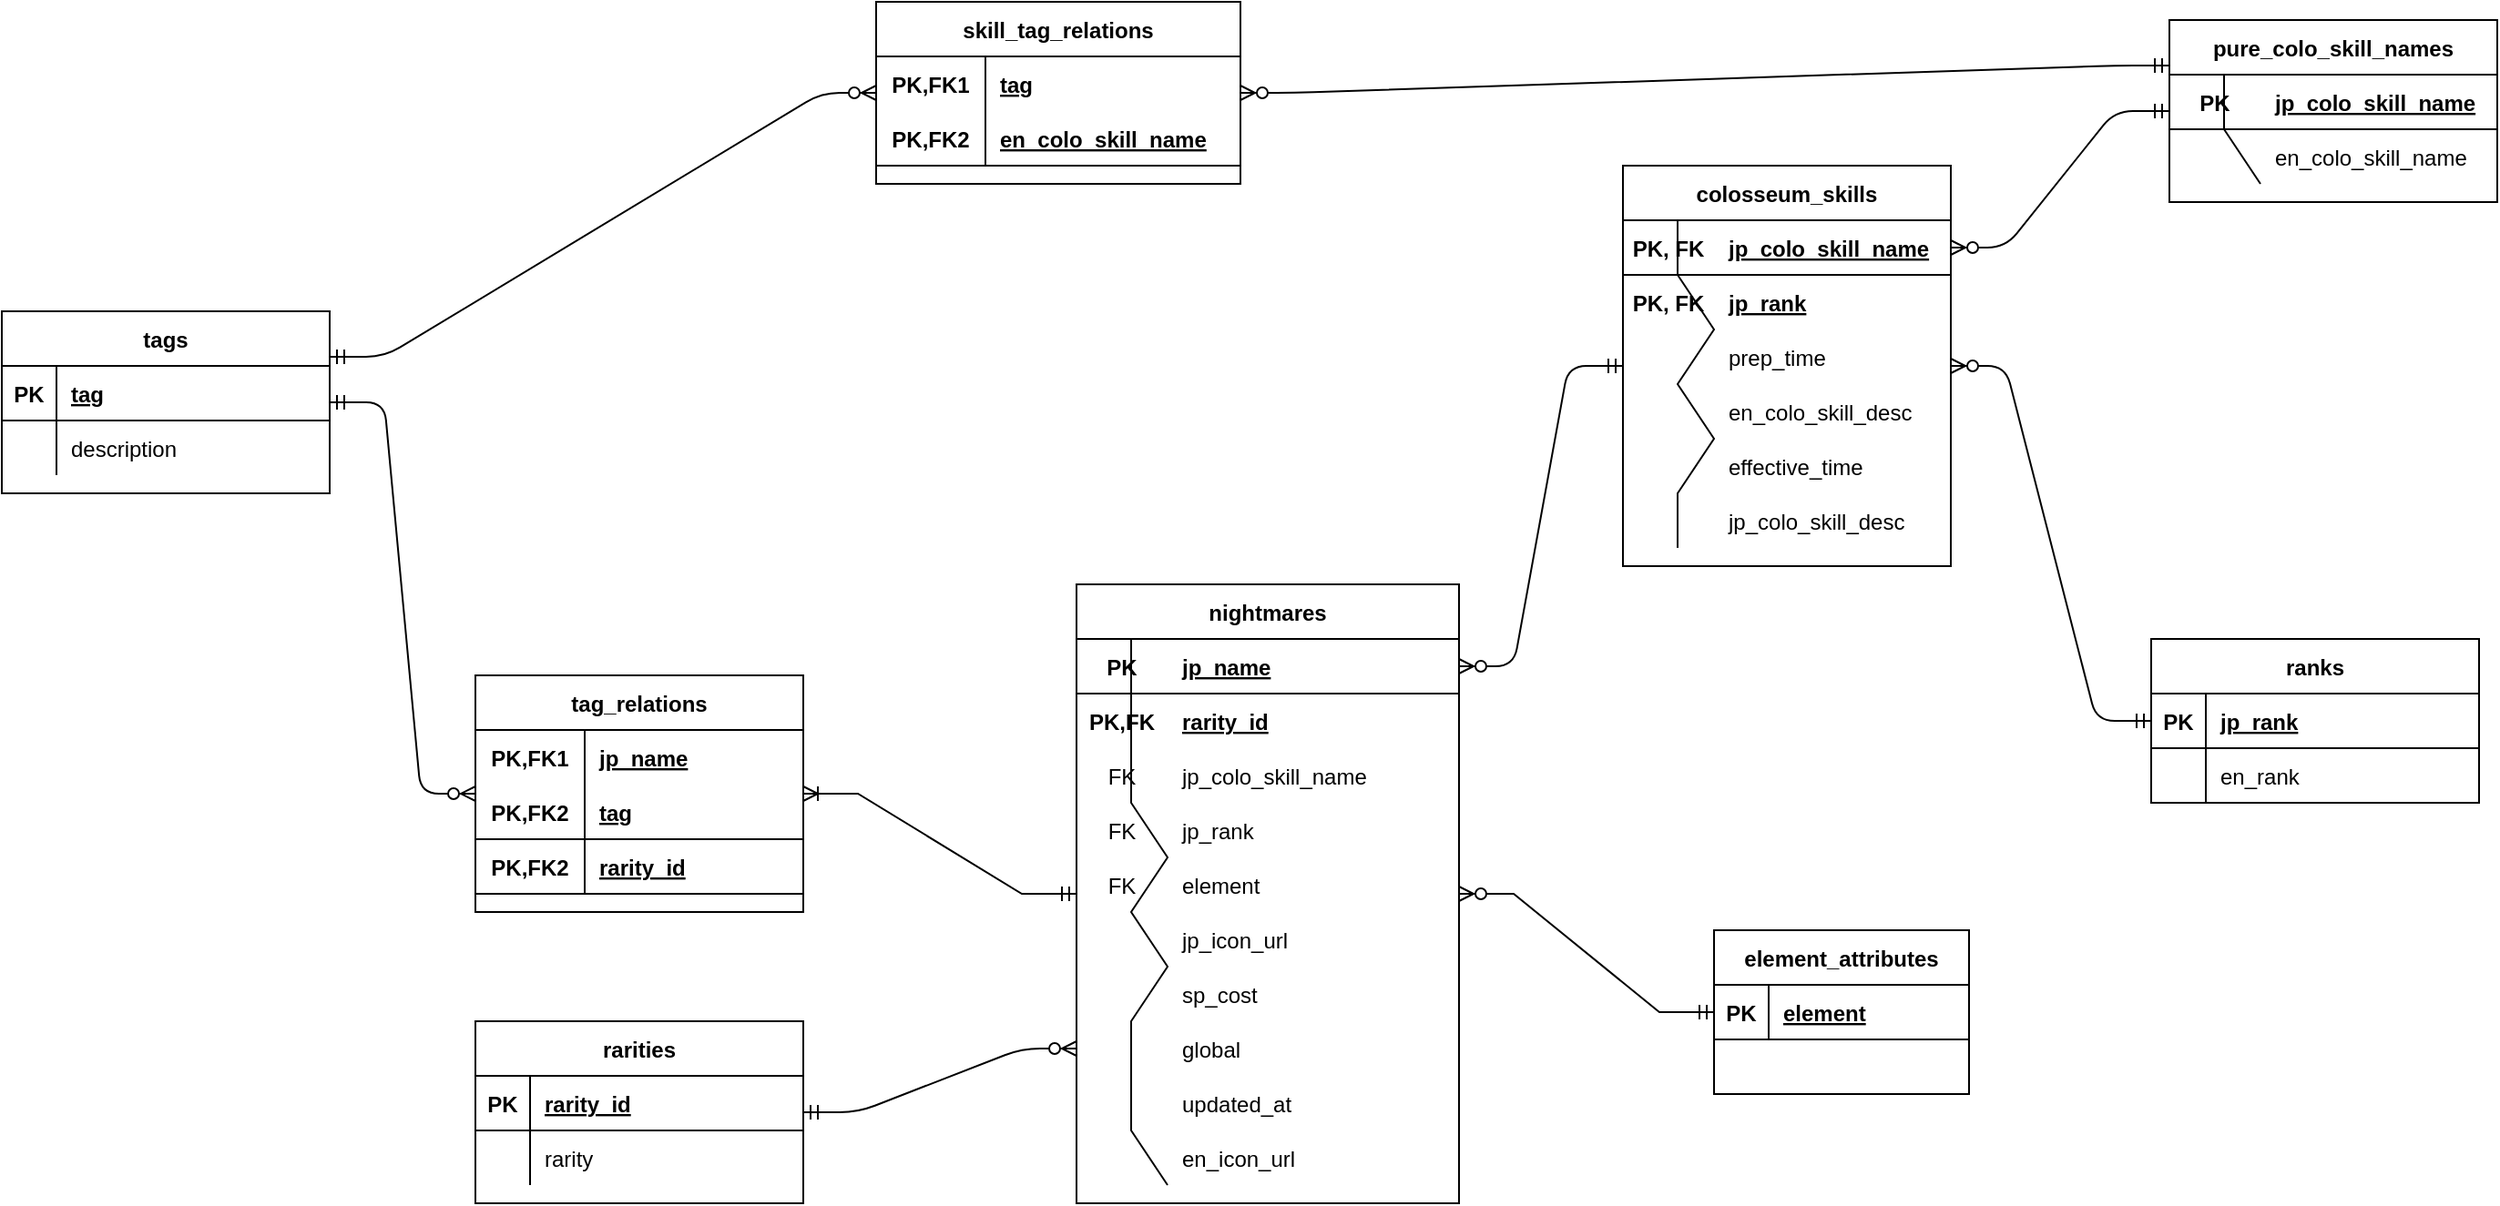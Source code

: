 <mxfile version="15.1.0" type="device"><diagram id="wpCMQ-WfdFT2mB1zbhHd" name="Page-1"><mxGraphModel dx="2512" dy="1855" grid="1" gridSize="10" guides="1" tooltips="1" connect="1" arrows="1" fold="1" page="1" pageScale="1" pageWidth="850" pageHeight="1100" math="0" shadow="0"><root><mxCell id="0"/><mxCell id="1" parent="0"/><mxCell id="XLu-fi0Ga7GcABhSvW0O-1" value="colosseum_skills" style="shape=table;startSize=30;container=1;collapsible=1;childLayout=tableLayout;fixedRows=1;rowLines=0;fontStyle=1;align=center;resizeLast=1;" parent="1" vertex="1"><mxGeometry x="690" y="-450" width="180" height="220" as="geometry"/></mxCell><mxCell id="XLu-fi0Ga7GcABhSvW0O-2" value="" style="shape=tableRow;horizontal=0;startSize=0;swimlaneHead=0;swimlaneBody=0;fillColor=none;collapsible=0;dropTarget=0;points=[[0,0.5],[1,0.5]];portConstraint=eastwest;top=0;left=0;right=0;bottom=1;" parent="XLu-fi0Ga7GcABhSvW0O-1" vertex="1"><mxGeometry y="30" width="180" height="30" as="geometry"/></mxCell><mxCell id="XLu-fi0Ga7GcABhSvW0O-3" value="PK, FK" style="shape=partialRectangle;connectable=0;fillColor=none;top=0;left=0;bottom=0;right=0;fontStyle=1;overflow=hidden;" parent="XLu-fi0Ga7GcABhSvW0O-2" vertex="1"><mxGeometry width="50" height="30" as="geometry"><mxRectangle width="30" height="30" as="alternateBounds"/></mxGeometry></mxCell><mxCell id="XLu-fi0Ga7GcABhSvW0O-4" value="jp_colo_skill_name" style="shape=partialRectangle;connectable=0;fillColor=none;top=0;left=0;bottom=0;right=0;align=left;spacingLeft=6;fontStyle=5;overflow=hidden;" parent="XLu-fi0Ga7GcABhSvW0O-2" vertex="1"><mxGeometry x="50" width="130" height="30" as="geometry"><mxRectangle width="150" height="30" as="alternateBounds"/></mxGeometry></mxCell><mxCell id="HWZdlvp0xTMX7JYp3wMG-46" value="" style="shape=partialRectangle;collapsible=0;dropTarget=0;pointerEvents=0;fillColor=none;top=0;left=0;bottom=0;right=0;points=[[0,0.5],[1,0.5]];portConstraint=eastwest;" vertex="1" parent="XLu-fi0Ga7GcABhSvW0O-1"><mxGeometry y="60" width="180" height="30" as="geometry"/></mxCell><mxCell id="HWZdlvp0xTMX7JYp3wMG-47" value="PK, FK" style="shape=partialRectangle;connectable=0;fillColor=none;top=0;left=0;bottom=0;right=0;fontStyle=1;overflow=hidden;" vertex="1" parent="HWZdlvp0xTMX7JYp3wMG-46"><mxGeometry width="50" height="30" as="geometry"/></mxCell><mxCell id="HWZdlvp0xTMX7JYp3wMG-48" value="jp_rank" style="shape=partialRectangle;connectable=0;fillColor=none;top=0;left=0;bottom=0;right=0;align=left;spacingLeft=6;fontStyle=5;overflow=hidden;" vertex="1" parent="HWZdlvp0xTMX7JYp3wMG-46"><mxGeometry x="50" width="130" height="30" as="geometry"/></mxCell><mxCell id="XLu-fi0Ga7GcABhSvW0O-8" value="" style="shape=tableRow;horizontal=0;startSize=0;swimlaneHead=0;swimlaneBody=0;fillColor=none;collapsible=0;dropTarget=0;points=[[0,0.5],[1,0.5]];portConstraint=eastwest;top=0;left=0;right=0;bottom=0;" parent="XLu-fi0Ga7GcABhSvW0O-1" vertex="1"><mxGeometry y="90" width="180" height="30" as="geometry"/></mxCell><mxCell id="XLu-fi0Ga7GcABhSvW0O-9" value="" style="shape=partialRectangle;connectable=0;fillColor=none;top=0;left=0;bottom=0;right=0;editable=1;overflow=hidden;" parent="XLu-fi0Ga7GcABhSvW0O-8" vertex="1"><mxGeometry width="50" height="30" as="geometry"><mxRectangle width="30" height="30" as="alternateBounds"/></mxGeometry></mxCell><mxCell id="XLu-fi0Ga7GcABhSvW0O-10" value="prep_time" style="shape=partialRectangle;connectable=0;fillColor=none;top=0;left=0;bottom=0;right=0;align=left;spacingLeft=6;overflow=hidden;" parent="XLu-fi0Ga7GcABhSvW0O-8" vertex="1"><mxGeometry x="50" width="130" height="30" as="geometry"><mxRectangle width="150" height="30" as="alternateBounds"/></mxGeometry></mxCell><mxCell id="HWZdlvp0xTMX7JYp3wMG-40" value="" style="shape=partialRectangle;collapsible=0;dropTarget=0;pointerEvents=0;fillColor=none;top=0;left=0;bottom=0;right=0;points=[[0,0.5],[1,0.5]];portConstraint=eastwest;" vertex="1" parent="XLu-fi0Ga7GcABhSvW0O-1"><mxGeometry y="120" width="180" height="30" as="geometry"/></mxCell><mxCell id="HWZdlvp0xTMX7JYp3wMG-41" value="" style="shape=partialRectangle;connectable=0;fillColor=none;top=0;left=0;bottom=0;right=0;editable=1;overflow=hidden;" vertex="1" parent="HWZdlvp0xTMX7JYp3wMG-40"><mxGeometry width="50" height="30" as="geometry"/></mxCell><mxCell id="HWZdlvp0xTMX7JYp3wMG-42" value="en_colo_skill_desc" style="shape=partialRectangle;connectable=0;fillColor=none;top=0;left=0;bottom=0;right=0;align=left;spacingLeft=6;overflow=hidden;" vertex="1" parent="HWZdlvp0xTMX7JYp3wMG-40"><mxGeometry x="50" width="130" height="30" as="geometry"/></mxCell><mxCell id="XLu-fi0Ga7GcABhSvW0O-11" value="" style="shape=tableRow;horizontal=0;startSize=0;swimlaneHead=0;swimlaneBody=0;fillColor=none;collapsible=0;dropTarget=0;points=[[0,0.5],[1,0.5]];portConstraint=eastwest;top=0;left=0;right=0;bottom=0;" parent="XLu-fi0Ga7GcABhSvW0O-1" vertex="1"><mxGeometry y="150" width="180" height="30" as="geometry"/></mxCell><mxCell id="XLu-fi0Ga7GcABhSvW0O-12" value="" style="shape=partialRectangle;connectable=0;fillColor=none;top=0;left=0;bottom=0;right=0;editable=1;overflow=hidden;" parent="XLu-fi0Ga7GcABhSvW0O-11" vertex="1"><mxGeometry width="50" height="30" as="geometry"><mxRectangle width="30" height="30" as="alternateBounds"/></mxGeometry></mxCell><mxCell id="XLu-fi0Ga7GcABhSvW0O-13" value="effective_time" style="shape=partialRectangle;connectable=0;fillColor=none;top=0;left=0;bottom=0;right=0;align=left;spacingLeft=6;overflow=hidden;" parent="XLu-fi0Ga7GcABhSvW0O-11" vertex="1"><mxGeometry x="50" width="130" height="30" as="geometry"><mxRectangle width="150" height="30" as="alternateBounds"/></mxGeometry></mxCell><mxCell id="XLu-fi0Ga7GcABhSvW0O-5" value="" style="shape=tableRow;horizontal=0;startSize=0;swimlaneHead=0;swimlaneBody=0;fillColor=none;collapsible=0;dropTarget=0;points=[[0,0.5],[1,0.5]];portConstraint=eastwest;top=0;left=0;right=0;bottom=0;" parent="XLu-fi0Ga7GcABhSvW0O-1" vertex="1"><mxGeometry y="180" width="180" height="30" as="geometry"/></mxCell><mxCell id="XLu-fi0Ga7GcABhSvW0O-6" value="" style="shape=partialRectangle;connectable=0;fillColor=none;top=0;left=0;bottom=0;right=0;editable=1;overflow=hidden;" parent="XLu-fi0Ga7GcABhSvW0O-5" vertex="1"><mxGeometry width="50" height="30" as="geometry"><mxRectangle width="30" height="30" as="alternateBounds"/></mxGeometry></mxCell><mxCell id="XLu-fi0Ga7GcABhSvW0O-7" value="jp_colo_skill_desc" style="shape=partialRectangle;connectable=0;fillColor=none;top=0;left=0;bottom=0;right=0;align=left;spacingLeft=6;overflow=hidden;" parent="XLu-fi0Ga7GcABhSvW0O-5" vertex="1"><mxGeometry x="50" width="130" height="30" as="geometry"><mxRectangle width="150" height="30" as="alternateBounds"/></mxGeometry></mxCell><mxCell id="XLu-fi0Ga7GcABhSvW0O-27" value="tag_relations" style="shape=table;startSize=30;container=1;collapsible=1;childLayout=tableLayout;fixedRows=1;rowLines=0;fontStyle=1;align=center;resizeLast=1;" parent="1" vertex="1"><mxGeometry x="60" y="-170" width="180" height="130" as="geometry"/></mxCell><mxCell id="XLu-fi0Ga7GcABhSvW0O-28" value="" style="shape=tableRow;horizontal=0;startSize=0;swimlaneHead=0;swimlaneBody=0;fillColor=none;collapsible=0;dropTarget=0;points=[[0,0.5],[1,0.5]];portConstraint=eastwest;top=0;left=0;right=0;bottom=0;" parent="XLu-fi0Ga7GcABhSvW0O-27" vertex="1"><mxGeometry y="30" width="180" height="30" as="geometry"/></mxCell><mxCell id="XLu-fi0Ga7GcABhSvW0O-29" value="PK,FK1" style="shape=partialRectangle;connectable=0;fillColor=none;top=0;left=0;bottom=0;right=0;fontStyle=1;overflow=hidden;" parent="XLu-fi0Ga7GcABhSvW0O-28" vertex="1"><mxGeometry width="60" height="30" as="geometry"><mxRectangle width="60" height="30" as="alternateBounds"/></mxGeometry></mxCell><mxCell id="XLu-fi0Ga7GcABhSvW0O-30" value="jp_name" style="shape=partialRectangle;connectable=0;fillColor=none;top=0;left=0;bottom=0;right=0;align=left;spacingLeft=6;fontStyle=5;overflow=hidden;" parent="XLu-fi0Ga7GcABhSvW0O-28" vertex="1"><mxGeometry x="60" width="120" height="30" as="geometry"><mxRectangle width="120" height="30" as="alternateBounds"/></mxGeometry></mxCell><mxCell id="XLu-fi0Ga7GcABhSvW0O-31" value="" style="shape=tableRow;horizontal=0;startSize=0;swimlaneHead=0;swimlaneBody=0;fillColor=none;collapsible=0;dropTarget=0;points=[[0,0.5],[1,0.5]];portConstraint=eastwest;top=0;left=0;right=0;bottom=1;" parent="XLu-fi0Ga7GcABhSvW0O-27" vertex="1"><mxGeometry y="60" width="180" height="30" as="geometry"/></mxCell><mxCell id="XLu-fi0Ga7GcABhSvW0O-32" value="PK,FK2" style="shape=partialRectangle;connectable=0;fillColor=none;top=0;left=0;bottom=0;right=0;fontStyle=1;overflow=hidden;" parent="XLu-fi0Ga7GcABhSvW0O-31" vertex="1"><mxGeometry width="60" height="30" as="geometry"><mxRectangle width="60" height="30" as="alternateBounds"/></mxGeometry></mxCell><mxCell id="XLu-fi0Ga7GcABhSvW0O-33" value="tag" style="shape=partialRectangle;connectable=0;fillColor=none;top=0;left=0;bottom=0;right=0;align=left;spacingLeft=6;fontStyle=5;overflow=hidden;" parent="XLu-fi0Ga7GcABhSvW0O-31" vertex="1"><mxGeometry x="60" width="120" height="30" as="geometry"><mxRectangle width="120" height="30" as="alternateBounds"/></mxGeometry></mxCell><mxCell id="HWZdlvp0xTMX7JYp3wMG-87" value="" style="shape=tableRow;horizontal=0;startSize=0;swimlaneHead=0;swimlaneBody=0;fillColor=none;collapsible=0;dropTarget=0;points=[[0,0.5],[1,0.5]];portConstraint=eastwest;top=0;left=0;right=0;bottom=1;" vertex="1" parent="XLu-fi0Ga7GcABhSvW0O-27"><mxGeometry y="90" width="180" height="30" as="geometry"/></mxCell><mxCell id="HWZdlvp0xTMX7JYp3wMG-88" value="PK,FK2" style="shape=partialRectangle;connectable=0;fillColor=none;top=0;left=0;bottom=0;right=0;fontStyle=1;overflow=hidden;" vertex="1" parent="HWZdlvp0xTMX7JYp3wMG-87"><mxGeometry width="60" height="30" as="geometry"><mxRectangle width="60" height="30" as="alternateBounds"/></mxGeometry></mxCell><mxCell id="HWZdlvp0xTMX7JYp3wMG-89" value="rarity_id" style="shape=partialRectangle;connectable=0;fillColor=none;top=0;left=0;bottom=0;right=0;align=left;spacingLeft=6;fontStyle=5;overflow=hidden;" vertex="1" parent="HWZdlvp0xTMX7JYp3wMG-87"><mxGeometry x="60" width="120" height="30" as="geometry"><mxRectangle width="120" height="30" as="alternateBounds"/></mxGeometry></mxCell><mxCell id="XLu-fi0Ga7GcABhSvW0O-53" value="tags" style="shape=table;startSize=30;container=1;collapsible=1;childLayout=tableLayout;fixedRows=1;rowLines=0;fontStyle=1;align=center;resizeLast=1;" parent="1" vertex="1"><mxGeometry x="-200" y="-370" width="180" height="100" as="geometry"/></mxCell><mxCell id="XLu-fi0Ga7GcABhSvW0O-54" value="" style="shape=tableRow;horizontal=0;startSize=0;swimlaneHead=0;swimlaneBody=0;fillColor=none;collapsible=0;dropTarget=0;points=[[0,0.5],[1,0.5]];portConstraint=eastwest;top=0;left=0;right=0;bottom=1;" parent="XLu-fi0Ga7GcABhSvW0O-53" vertex="1"><mxGeometry y="30" width="180" height="30" as="geometry"/></mxCell><mxCell id="XLu-fi0Ga7GcABhSvW0O-55" value="PK" style="shape=partialRectangle;connectable=0;fillColor=none;top=0;left=0;bottom=0;right=0;fontStyle=1;overflow=hidden;" parent="XLu-fi0Ga7GcABhSvW0O-54" vertex="1"><mxGeometry width="30" height="30" as="geometry"><mxRectangle width="30" height="30" as="alternateBounds"/></mxGeometry></mxCell><mxCell id="XLu-fi0Ga7GcABhSvW0O-56" value="tag" style="shape=partialRectangle;connectable=0;fillColor=none;top=0;left=0;bottom=0;right=0;align=left;spacingLeft=6;fontStyle=5;overflow=hidden;" parent="XLu-fi0Ga7GcABhSvW0O-54" vertex="1"><mxGeometry x="30" width="150" height="30" as="geometry"><mxRectangle width="150" height="30" as="alternateBounds"/></mxGeometry></mxCell><mxCell id="XLu-fi0Ga7GcABhSvW0O-57" value="" style="shape=tableRow;horizontal=0;startSize=0;swimlaneHead=0;swimlaneBody=0;fillColor=none;collapsible=0;dropTarget=0;points=[[0,0.5],[1,0.5]];portConstraint=eastwest;top=0;left=0;right=0;bottom=0;" parent="XLu-fi0Ga7GcABhSvW0O-53" vertex="1"><mxGeometry y="60" width="180" height="30" as="geometry"/></mxCell><mxCell id="XLu-fi0Ga7GcABhSvW0O-58" value="" style="shape=partialRectangle;connectable=0;fillColor=none;top=0;left=0;bottom=0;right=0;editable=1;overflow=hidden;" parent="XLu-fi0Ga7GcABhSvW0O-57" vertex="1"><mxGeometry width="30" height="30" as="geometry"><mxRectangle width="30" height="30" as="alternateBounds"/></mxGeometry></mxCell><mxCell id="XLu-fi0Ga7GcABhSvW0O-59" value="description" style="shape=partialRectangle;connectable=0;fillColor=none;top=0;left=0;bottom=0;right=0;align=left;spacingLeft=6;overflow=hidden;" parent="XLu-fi0Ga7GcABhSvW0O-57" vertex="1"><mxGeometry x="30" width="150" height="30" as="geometry"><mxRectangle width="150" height="30" as="alternateBounds"/></mxGeometry></mxCell><mxCell id="XLu-fi0Ga7GcABhSvW0O-66" value="nightmares" style="shape=table;startSize=30;container=1;collapsible=1;childLayout=tableLayout;fixedRows=1;rowLines=0;fontStyle=1;align=center;resizeLast=1;" parent="1" vertex="1"><mxGeometry x="390" y="-220" width="210" height="340" as="geometry"/></mxCell><mxCell id="XLu-fi0Ga7GcABhSvW0O-67" value="" style="shape=tableRow;horizontal=0;startSize=0;swimlaneHead=0;swimlaneBody=0;fillColor=none;collapsible=0;dropTarget=0;points=[[0,0.5],[1,0.5]];portConstraint=eastwest;top=0;left=0;right=0;bottom=1;" parent="XLu-fi0Ga7GcABhSvW0O-66" vertex="1"><mxGeometry y="30" width="210" height="30" as="geometry"/></mxCell><mxCell id="XLu-fi0Ga7GcABhSvW0O-68" value="PK" style="shape=partialRectangle;connectable=0;fillColor=none;top=0;left=0;bottom=0;right=0;fontStyle=1;overflow=hidden;" parent="XLu-fi0Ga7GcABhSvW0O-67" vertex="1"><mxGeometry width="50" height="30" as="geometry"><mxRectangle width="30" height="30" as="alternateBounds"/></mxGeometry></mxCell><mxCell id="XLu-fi0Ga7GcABhSvW0O-69" value="jp_name" style="shape=partialRectangle;connectable=0;fillColor=none;top=0;left=0;bottom=0;right=0;align=left;spacingLeft=6;fontStyle=5;overflow=hidden;" parent="XLu-fi0Ga7GcABhSvW0O-67" vertex="1"><mxGeometry x="50" width="160" height="30" as="geometry"><mxRectangle width="150" height="30" as="alternateBounds"/></mxGeometry></mxCell><mxCell id="XLu-fi0Ga7GcABhSvW0O-73" value="" style="shape=tableRow;horizontal=0;startSize=0;swimlaneHead=0;swimlaneBody=0;fillColor=none;collapsible=0;dropTarget=0;points=[[0,0.5],[1,0.5]];portConstraint=eastwest;top=0;left=0;right=0;bottom=0;" parent="XLu-fi0Ga7GcABhSvW0O-66" vertex="1"><mxGeometry y="60" width="210" height="30" as="geometry"/></mxCell><mxCell id="XLu-fi0Ga7GcABhSvW0O-74" value="PK,FK" style="shape=partialRectangle;connectable=0;fillColor=none;top=0;left=0;bottom=0;right=0;editable=1;overflow=hidden;fontStyle=1" parent="XLu-fi0Ga7GcABhSvW0O-73" vertex="1"><mxGeometry width="50" height="30" as="geometry"><mxRectangle width="30" height="30" as="alternateBounds"/></mxGeometry></mxCell><mxCell id="XLu-fi0Ga7GcABhSvW0O-75" value="rarity_id" style="shape=partialRectangle;connectable=0;fillColor=none;top=0;left=0;bottom=0;right=0;align=left;spacingLeft=6;overflow=hidden;fontStyle=5" parent="XLu-fi0Ga7GcABhSvW0O-73" vertex="1"><mxGeometry x="50" width="160" height="30" as="geometry"><mxRectangle width="150" height="30" as="alternateBounds"/></mxGeometry></mxCell><mxCell id="XLu-fi0Ga7GcABhSvW0O-109" value="" style="shape=tableRow;horizontal=0;startSize=0;swimlaneHead=0;swimlaneBody=0;fillColor=none;collapsible=0;dropTarget=0;points=[[0,0.5],[1,0.5]];portConstraint=eastwest;top=0;left=0;right=0;bottom=0;" parent="XLu-fi0Ga7GcABhSvW0O-66" vertex="1"><mxGeometry y="90" width="210" height="30" as="geometry"/></mxCell><mxCell id="XLu-fi0Ga7GcABhSvW0O-110" value="FK" style="shape=partialRectangle;connectable=0;fillColor=none;top=0;left=0;bottom=0;right=0;fontStyle=0;overflow=hidden;" parent="XLu-fi0Ga7GcABhSvW0O-109" vertex="1"><mxGeometry width="50" height="30" as="geometry"><mxRectangle width="30" height="30" as="alternateBounds"/></mxGeometry></mxCell><mxCell id="XLu-fi0Ga7GcABhSvW0O-111" value="jp_colo_skill_name" style="shape=partialRectangle;connectable=0;fillColor=none;top=0;left=0;bottom=0;right=0;align=left;spacingLeft=6;fontStyle=0;overflow=hidden;" parent="XLu-fi0Ga7GcABhSvW0O-109" vertex="1"><mxGeometry x="50" width="160" height="30" as="geometry"><mxRectangle width="150" height="30" as="alternateBounds"/></mxGeometry></mxCell><mxCell id="HWZdlvp0xTMX7JYp3wMG-54" value="" style="shape=partialRectangle;collapsible=0;dropTarget=0;pointerEvents=0;fillColor=none;top=0;left=0;bottom=0;right=0;points=[[0,0.5],[1,0.5]];portConstraint=eastwest;" vertex="1" parent="XLu-fi0Ga7GcABhSvW0O-66"><mxGeometry y="120" width="210" height="30" as="geometry"/></mxCell><mxCell id="HWZdlvp0xTMX7JYp3wMG-55" value="FK" style="shape=partialRectangle;connectable=0;fillColor=none;top=0;left=0;bottom=0;right=0;fontStyle=0;overflow=hidden;" vertex="1" parent="HWZdlvp0xTMX7JYp3wMG-54"><mxGeometry width="50" height="30" as="geometry"/></mxCell><mxCell id="HWZdlvp0xTMX7JYp3wMG-56" value="jp_rank" style="shape=partialRectangle;connectable=0;fillColor=none;top=0;left=0;bottom=0;right=0;align=left;spacingLeft=6;fontStyle=0;overflow=hidden;" vertex="1" parent="HWZdlvp0xTMX7JYp3wMG-54"><mxGeometry x="50" width="160" height="30" as="geometry"/></mxCell><mxCell id="XLu-fi0Ga7GcABhSvW0O-100" value="" style="shape=tableRow;horizontal=0;startSize=0;swimlaneHead=0;swimlaneBody=0;fillColor=none;collapsible=0;dropTarget=0;points=[[0,0.5],[1,0.5]];portConstraint=eastwest;top=0;left=0;right=0;bottom=0;" parent="XLu-fi0Ga7GcABhSvW0O-66" vertex="1"><mxGeometry y="150" width="210" height="30" as="geometry"/></mxCell><mxCell id="XLu-fi0Ga7GcABhSvW0O-101" value="FK" style="shape=partialRectangle;connectable=0;fillColor=none;top=0;left=0;bottom=0;right=0;fontStyle=0;overflow=hidden;" parent="XLu-fi0Ga7GcABhSvW0O-100" vertex="1"><mxGeometry width="50" height="30" as="geometry"><mxRectangle width="30" height="30" as="alternateBounds"/></mxGeometry></mxCell><mxCell id="XLu-fi0Ga7GcABhSvW0O-102" value="element" style="shape=partialRectangle;connectable=0;fillColor=none;top=0;left=0;bottom=0;right=0;align=left;spacingLeft=6;fontStyle=0;overflow=hidden;" parent="XLu-fi0Ga7GcABhSvW0O-100" vertex="1"><mxGeometry x="50" width="160" height="30" as="geometry"><mxRectangle width="150" height="30" as="alternateBounds"/></mxGeometry></mxCell><mxCell id="HWZdlvp0xTMX7JYp3wMG-90" value="" style="shape=partialRectangle;collapsible=0;dropTarget=0;pointerEvents=0;fillColor=none;top=0;left=0;bottom=0;right=0;points=[[0,0.5],[1,0.5]];portConstraint=eastwest;" vertex="1" parent="XLu-fi0Ga7GcABhSvW0O-66"><mxGeometry y="180" width="210" height="30" as="geometry"/></mxCell><mxCell id="HWZdlvp0xTMX7JYp3wMG-91" value="" style="shape=partialRectangle;connectable=0;fillColor=none;top=0;left=0;bottom=0;right=0;editable=1;overflow=hidden;" vertex="1" parent="HWZdlvp0xTMX7JYp3wMG-90"><mxGeometry width="50" height="30" as="geometry"/></mxCell><mxCell id="HWZdlvp0xTMX7JYp3wMG-92" value="jp_icon_url" style="shape=partialRectangle;connectable=0;fillColor=none;top=0;left=0;bottom=0;right=0;align=left;spacingLeft=6;overflow=hidden;" vertex="1" parent="HWZdlvp0xTMX7JYp3wMG-90"><mxGeometry x="50" width="160" height="30" as="geometry"/></mxCell><mxCell id="XLu-fi0Ga7GcABhSvW0O-70" value="" style="shape=tableRow;horizontal=0;startSize=0;swimlaneHead=0;swimlaneBody=0;fillColor=none;collapsible=0;dropTarget=0;points=[[0,0.5],[1,0.5]];portConstraint=eastwest;top=0;left=0;right=0;bottom=0;" parent="XLu-fi0Ga7GcABhSvW0O-66" vertex="1"><mxGeometry y="210" width="210" height="30" as="geometry"/></mxCell><mxCell id="XLu-fi0Ga7GcABhSvW0O-71" value="" style="shape=partialRectangle;connectable=0;fillColor=none;top=0;left=0;bottom=0;right=0;editable=1;overflow=hidden;" parent="XLu-fi0Ga7GcABhSvW0O-70" vertex="1"><mxGeometry width="50" height="30" as="geometry"><mxRectangle width="30" height="30" as="alternateBounds"/></mxGeometry></mxCell><mxCell id="XLu-fi0Ga7GcABhSvW0O-72" value="sp_cost" style="shape=partialRectangle;connectable=0;fillColor=none;top=0;left=0;bottom=0;right=0;align=left;spacingLeft=6;overflow=hidden;" parent="XLu-fi0Ga7GcABhSvW0O-70" vertex="1"><mxGeometry x="50" width="160" height="30" as="geometry"><mxRectangle width="150" height="30" as="alternateBounds"/></mxGeometry></mxCell><mxCell id="XLu-fi0Ga7GcABhSvW0O-76" value="" style="shape=tableRow;horizontal=0;startSize=0;swimlaneHead=0;swimlaneBody=0;fillColor=none;collapsible=0;dropTarget=0;points=[[0,0.5],[1,0.5]];portConstraint=eastwest;top=0;left=0;right=0;bottom=0;" parent="XLu-fi0Ga7GcABhSvW0O-66" vertex="1"><mxGeometry y="240" width="210" height="30" as="geometry"/></mxCell><mxCell id="XLu-fi0Ga7GcABhSvW0O-77" value="" style="shape=partialRectangle;connectable=0;fillColor=none;top=0;left=0;bottom=0;right=0;editable=1;overflow=hidden;" parent="XLu-fi0Ga7GcABhSvW0O-76" vertex="1"><mxGeometry width="50" height="30" as="geometry"><mxRectangle width="30" height="30" as="alternateBounds"/></mxGeometry></mxCell><mxCell id="XLu-fi0Ga7GcABhSvW0O-78" value="global" style="shape=partialRectangle;connectable=0;fillColor=none;top=0;left=0;bottom=0;right=0;align=left;spacingLeft=6;overflow=hidden;" parent="XLu-fi0Ga7GcABhSvW0O-76" vertex="1"><mxGeometry x="50" width="160" height="30" as="geometry"><mxRectangle width="150" height="30" as="alternateBounds"/></mxGeometry></mxCell><mxCell id="XLu-fi0Ga7GcABhSvW0O-103" value="" style="shape=tableRow;horizontal=0;startSize=0;swimlaneHead=0;swimlaneBody=0;fillColor=none;collapsible=0;dropTarget=0;points=[[0,0.5],[1,0.5]];portConstraint=eastwest;top=0;left=0;right=0;bottom=0;" parent="XLu-fi0Ga7GcABhSvW0O-66" vertex="1"><mxGeometry y="270" width="210" height="30" as="geometry"/></mxCell><mxCell id="XLu-fi0Ga7GcABhSvW0O-104" value="" style="shape=partialRectangle;connectable=0;fillColor=none;top=0;left=0;bottom=0;right=0;editable=1;overflow=hidden;" parent="XLu-fi0Ga7GcABhSvW0O-103" vertex="1"><mxGeometry width="50" height="30" as="geometry"><mxRectangle width="30" height="30" as="alternateBounds"/></mxGeometry></mxCell><mxCell id="XLu-fi0Ga7GcABhSvW0O-105" value="updated_at" style="shape=partialRectangle;connectable=0;fillColor=none;top=0;left=0;bottom=0;right=0;align=left;spacingLeft=6;overflow=hidden;" parent="XLu-fi0Ga7GcABhSvW0O-103" vertex="1"><mxGeometry x="50" width="160" height="30" as="geometry"><mxRectangle width="150" height="30" as="alternateBounds"/></mxGeometry></mxCell><mxCell id="HWZdlvp0xTMX7JYp3wMG-93" value="" style="shape=partialRectangle;collapsible=0;dropTarget=0;pointerEvents=0;fillColor=none;top=0;left=0;bottom=0;right=0;points=[[0,0.5],[1,0.5]];portConstraint=eastwest;" vertex="1" parent="XLu-fi0Ga7GcABhSvW0O-66"><mxGeometry y="300" width="210" height="30" as="geometry"/></mxCell><mxCell id="HWZdlvp0xTMX7JYp3wMG-94" value="" style="shape=partialRectangle;connectable=0;fillColor=none;top=0;left=0;bottom=0;right=0;editable=1;overflow=hidden;" vertex="1" parent="HWZdlvp0xTMX7JYp3wMG-93"><mxGeometry width="50" height="30" as="geometry"/></mxCell><mxCell id="HWZdlvp0xTMX7JYp3wMG-95" value="en_icon_url" style="shape=partialRectangle;connectable=0;fillColor=none;top=0;left=0;bottom=0;right=0;align=left;spacingLeft=6;overflow=hidden;" vertex="1" parent="HWZdlvp0xTMX7JYp3wMG-93"><mxGeometry x="50" width="160" height="30" as="geometry"/></mxCell><mxCell id="XLu-fi0Ga7GcABhSvW0O-79" value="element_attributes" style="shape=table;startSize=30;container=1;collapsible=1;childLayout=tableLayout;fixedRows=1;rowLines=0;fontStyle=1;align=center;resizeLast=1;" parent="1" vertex="1"><mxGeometry x="740" y="-30" width="140" height="90" as="geometry"/></mxCell><mxCell id="XLu-fi0Ga7GcABhSvW0O-80" value="" style="shape=tableRow;horizontal=0;startSize=0;swimlaneHead=0;swimlaneBody=0;fillColor=none;collapsible=0;dropTarget=0;points=[[0,0.5],[1,0.5]];portConstraint=eastwest;top=0;left=0;right=0;bottom=1;" parent="XLu-fi0Ga7GcABhSvW0O-79" vertex="1"><mxGeometry y="30" width="140" height="30" as="geometry"/></mxCell><mxCell id="XLu-fi0Ga7GcABhSvW0O-81" value="PK" style="shape=partialRectangle;connectable=0;fillColor=none;top=0;left=0;bottom=0;right=0;fontStyle=1;overflow=hidden;" parent="XLu-fi0Ga7GcABhSvW0O-80" vertex="1"><mxGeometry width="30" height="30" as="geometry"><mxRectangle width="30" height="30" as="alternateBounds"/></mxGeometry></mxCell><mxCell id="XLu-fi0Ga7GcABhSvW0O-82" value="element" style="shape=partialRectangle;connectable=0;fillColor=none;top=0;left=0;bottom=0;right=0;align=left;spacingLeft=6;fontStyle=5;overflow=hidden;" parent="XLu-fi0Ga7GcABhSvW0O-80" vertex="1"><mxGeometry x="30" width="110" height="30" as="geometry"><mxRectangle width="150" height="30" as="alternateBounds"/></mxGeometry></mxCell><mxCell id="XLu-fi0Ga7GcABhSvW0O-108" value="" style="edgeStyle=entityRelationEdgeStyle;fontSize=12;html=1;endArrow=ERzeroToMany;startArrow=ERmandOne;rounded=0;" parent="1" source="XLu-fi0Ga7GcABhSvW0O-79" target="XLu-fi0Ga7GcABhSvW0O-66" edge="1"><mxGeometry width="100" height="100" relative="1" as="geometry"><mxPoint x="550" y="240" as="sourcePoint"/><mxPoint x="650" y="140" as="targetPoint"/></mxGeometry></mxCell><mxCell id="XLu-fi0Ga7GcABhSvW0O-112" value="" style="edgeStyle=entityRelationEdgeStyle;fontSize=12;html=1;endArrow=ERoneToMany;startArrow=ERmandOne;rounded=0;" parent="1" source="XLu-fi0Ga7GcABhSvW0O-66" target="XLu-fi0Ga7GcABhSvW0O-27" edge="1"><mxGeometry width="100" height="100" relative="1" as="geometry"><mxPoint x="550" y="330" as="sourcePoint"/><mxPoint x="650" y="230" as="targetPoint"/></mxGeometry></mxCell><mxCell id="HWZdlvp0xTMX7JYp3wMG-1" value="skill_tag_relations" style="shape=table;startSize=30;container=1;collapsible=1;childLayout=tableLayout;fixedRows=1;rowLines=0;fontStyle=1;align=center;resizeLast=1;" vertex="1" parent="1"><mxGeometry x="280" y="-540" width="200" height="100" as="geometry"/></mxCell><mxCell id="HWZdlvp0xTMX7JYp3wMG-2" value="" style="shape=partialRectangle;collapsible=0;dropTarget=0;pointerEvents=0;fillColor=none;top=0;left=0;bottom=0;right=0;points=[[0,0.5],[1,0.5]];portConstraint=eastwest;" vertex="1" parent="HWZdlvp0xTMX7JYp3wMG-1"><mxGeometry y="30" width="200" height="30" as="geometry"/></mxCell><mxCell id="HWZdlvp0xTMX7JYp3wMG-3" value="PK,FK1" style="shape=partialRectangle;connectable=0;fillColor=none;top=0;left=0;bottom=0;right=0;fontStyle=1;overflow=hidden;" vertex="1" parent="HWZdlvp0xTMX7JYp3wMG-2"><mxGeometry width="60" height="30" as="geometry"/></mxCell><mxCell id="HWZdlvp0xTMX7JYp3wMG-4" value="tag" style="shape=partialRectangle;connectable=0;fillColor=none;top=0;left=0;bottom=0;right=0;align=left;spacingLeft=6;fontStyle=5;overflow=hidden;" vertex="1" parent="HWZdlvp0xTMX7JYp3wMG-2"><mxGeometry x="60" width="140" height="30" as="geometry"/></mxCell><mxCell id="HWZdlvp0xTMX7JYp3wMG-5" value="" style="shape=partialRectangle;collapsible=0;dropTarget=0;pointerEvents=0;fillColor=none;top=0;left=0;bottom=1;right=0;points=[[0,0.5],[1,0.5]];portConstraint=eastwest;" vertex="1" parent="HWZdlvp0xTMX7JYp3wMG-1"><mxGeometry y="60" width="200" height="30" as="geometry"/></mxCell><mxCell id="HWZdlvp0xTMX7JYp3wMG-6" value="PK,FK2" style="shape=partialRectangle;connectable=0;fillColor=none;top=0;left=0;bottom=0;right=0;fontStyle=1;overflow=hidden;" vertex="1" parent="HWZdlvp0xTMX7JYp3wMG-5"><mxGeometry width="60" height="30" as="geometry"/></mxCell><mxCell id="HWZdlvp0xTMX7JYp3wMG-7" value="en_colo_skill_name" style="shape=partialRectangle;connectable=0;fillColor=none;top=0;left=0;bottom=0;right=0;align=left;spacingLeft=6;fontStyle=5;overflow=hidden;" vertex="1" parent="HWZdlvp0xTMX7JYp3wMG-5"><mxGeometry x="60" width="140" height="30" as="geometry"/></mxCell><mxCell id="HWZdlvp0xTMX7JYp3wMG-14" value="ranks" style="shape=table;startSize=30;container=1;collapsible=1;childLayout=tableLayout;fixedRows=1;rowLines=0;fontStyle=1;align=center;resizeLast=1;" vertex="1" parent="1"><mxGeometry x="980" y="-190" width="180" height="90" as="geometry"/></mxCell><mxCell id="HWZdlvp0xTMX7JYp3wMG-15" value="" style="shape=partialRectangle;collapsible=0;dropTarget=0;pointerEvents=0;fillColor=none;top=0;left=0;bottom=1;right=0;points=[[0,0.5],[1,0.5]];portConstraint=eastwest;" vertex="1" parent="HWZdlvp0xTMX7JYp3wMG-14"><mxGeometry y="30" width="180" height="30" as="geometry"/></mxCell><mxCell id="HWZdlvp0xTMX7JYp3wMG-16" value="PK" style="shape=partialRectangle;connectable=0;fillColor=none;top=0;left=0;bottom=0;right=0;fontStyle=1;overflow=hidden;" vertex="1" parent="HWZdlvp0xTMX7JYp3wMG-15"><mxGeometry width="30" height="30" as="geometry"/></mxCell><mxCell id="HWZdlvp0xTMX7JYp3wMG-17" value="jp_rank" style="shape=partialRectangle;connectable=0;fillColor=none;top=0;left=0;bottom=0;right=0;align=left;spacingLeft=6;fontStyle=5;overflow=hidden;" vertex="1" parent="HWZdlvp0xTMX7JYp3wMG-15"><mxGeometry x="30" width="150" height="30" as="geometry"/></mxCell><mxCell id="HWZdlvp0xTMX7JYp3wMG-18" value="" style="shape=partialRectangle;collapsible=0;dropTarget=0;pointerEvents=0;fillColor=none;top=0;left=0;bottom=0;right=0;points=[[0,0.5],[1,0.5]];portConstraint=eastwest;" vertex="1" parent="HWZdlvp0xTMX7JYp3wMG-14"><mxGeometry y="60" width="180" height="30" as="geometry"/></mxCell><mxCell id="HWZdlvp0xTMX7JYp3wMG-19" value="" style="shape=partialRectangle;connectable=0;fillColor=none;top=0;left=0;bottom=0;right=0;editable=1;overflow=hidden;" vertex="1" parent="HWZdlvp0xTMX7JYp3wMG-18"><mxGeometry width="30" height="30" as="geometry"/></mxCell><mxCell id="HWZdlvp0xTMX7JYp3wMG-20" value="en_rank" style="shape=partialRectangle;connectable=0;fillColor=none;top=0;left=0;bottom=0;right=0;align=left;spacingLeft=6;overflow=hidden;" vertex="1" parent="HWZdlvp0xTMX7JYp3wMG-18"><mxGeometry x="30" width="150" height="30" as="geometry"/></mxCell><mxCell id="HWZdlvp0xTMX7JYp3wMG-27" value="rarities" style="shape=table;startSize=30;container=1;collapsible=1;childLayout=tableLayout;fixedRows=1;rowLines=0;fontStyle=1;align=center;resizeLast=1;" vertex="1" parent="1"><mxGeometry x="60" y="20" width="180" height="100" as="geometry"/></mxCell><mxCell id="HWZdlvp0xTMX7JYp3wMG-28" value="" style="shape=partialRectangle;collapsible=0;dropTarget=0;pointerEvents=0;fillColor=none;top=0;left=0;bottom=1;right=0;points=[[0,0.5],[1,0.5]];portConstraint=eastwest;" vertex="1" parent="HWZdlvp0xTMX7JYp3wMG-27"><mxGeometry y="30" width="180" height="30" as="geometry"/></mxCell><mxCell id="HWZdlvp0xTMX7JYp3wMG-29" value="PK" style="shape=partialRectangle;connectable=0;fillColor=none;top=0;left=0;bottom=0;right=0;fontStyle=1;overflow=hidden;" vertex="1" parent="HWZdlvp0xTMX7JYp3wMG-28"><mxGeometry width="30" height="30" as="geometry"/></mxCell><mxCell id="HWZdlvp0xTMX7JYp3wMG-30" value="rarity_id" style="shape=partialRectangle;connectable=0;fillColor=none;top=0;left=0;bottom=0;right=0;align=left;spacingLeft=6;fontStyle=5;overflow=hidden;" vertex="1" parent="HWZdlvp0xTMX7JYp3wMG-28"><mxGeometry x="30" width="150" height="30" as="geometry"/></mxCell><mxCell id="HWZdlvp0xTMX7JYp3wMG-31" value="" style="shape=partialRectangle;collapsible=0;dropTarget=0;pointerEvents=0;fillColor=none;top=0;left=0;bottom=0;right=0;points=[[0,0.5],[1,0.5]];portConstraint=eastwest;" vertex="1" parent="HWZdlvp0xTMX7JYp3wMG-27"><mxGeometry y="60" width="180" height="30" as="geometry"/></mxCell><mxCell id="HWZdlvp0xTMX7JYp3wMG-32" value="" style="shape=partialRectangle;connectable=0;fillColor=none;top=0;left=0;bottom=0;right=0;editable=1;overflow=hidden;" vertex="1" parent="HWZdlvp0xTMX7JYp3wMG-31"><mxGeometry width="30" height="30" as="geometry"/></mxCell><mxCell id="HWZdlvp0xTMX7JYp3wMG-33" value="rarity" style="shape=partialRectangle;connectable=0;fillColor=none;top=0;left=0;bottom=0;right=0;align=left;spacingLeft=6;overflow=hidden;" vertex="1" parent="HWZdlvp0xTMX7JYp3wMG-31"><mxGeometry x="30" width="150" height="30" as="geometry"/></mxCell><mxCell id="HWZdlvp0xTMX7JYp3wMG-49" value="" style="edgeStyle=entityRelationEdgeStyle;fontSize=12;html=1;endArrow=ERzeroToMany;startArrow=ERmandOne;" edge="1" parent="1" source="HWZdlvp0xTMX7JYp3wMG-14" target="XLu-fi0Ga7GcABhSvW0O-1"><mxGeometry width="100" height="100" relative="1" as="geometry"><mxPoint x="370" y="40" as="sourcePoint"/><mxPoint x="470" y="-60" as="targetPoint"/></mxGeometry></mxCell><mxCell id="HWZdlvp0xTMX7JYp3wMG-50" value="" style="edgeStyle=entityRelationEdgeStyle;fontSize=12;html=1;endArrow=ERzeroToMany;startArrow=ERmandOne;entryX=0;entryY=0.5;entryDx=0;entryDy=0;" edge="1" parent="1" source="HWZdlvp0xTMX7JYp3wMG-27" target="XLu-fi0Ga7GcABhSvW0O-76"><mxGeometry width="100" height="100" relative="1" as="geometry"><mxPoint x="370" y="40" as="sourcePoint"/><mxPoint x="470" y="-60" as="targetPoint"/></mxGeometry></mxCell><mxCell id="HWZdlvp0xTMX7JYp3wMG-53" value="" style="edgeStyle=entityRelationEdgeStyle;fontSize=12;html=1;endArrow=ERzeroToMany;startArrow=ERmandOne;" edge="1" parent="1" source="XLu-fi0Ga7GcABhSvW0O-53" target="XLu-fi0Ga7GcABhSvW0O-27"><mxGeometry width="100" height="100" relative="1" as="geometry"><mxPoint x="370" y="50" as="sourcePoint"/><mxPoint x="470" y="-50" as="targetPoint"/></mxGeometry></mxCell><mxCell id="HWZdlvp0xTMX7JYp3wMG-58" value="" style="edgeStyle=entityRelationEdgeStyle;fontSize=12;html=1;endArrow=ERzeroToMany;startArrow=ERmandOne;entryX=1;entryY=0.5;entryDx=0;entryDy=0;" edge="1" parent="1" source="XLu-fi0Ga7GcABhSvW0O-1" target="XLu-fi0Ga7GcABhSvW0O-67"><mxGeometry width="100" height="100" relative="1" as="geometry"><mxPoint x="710" y="-40" as="sourcePoint"/><mxPoint x="810" y="-140" as="targetPoint"/></mxGeometry></mxCell><mxCell id="HWZdlvp0xTMX7JYp3wMG-59" value="pure_colo_skill_names" style="shape=table;startSize=30;container=1;collapsible=1;childLayout=tableLayout;fixedRows=1;rowLines=0;fontStyle=1;align=center;resizeLast=1;" vertex="1" parent="1"><mxGeometry x="990" y="-530" width="180" height="100" as="geometry"/></mxCell><mxCell id="HWZdlvp0xTMX7JYp3wMG-60" value="" style="shape=tableRow;horizontal=0;startSize=0;swimlaneHead=0;swimlaneBody=0;fillColor=none;collapsible=0;dropTarget=0;points=[[0,0.5],[1,0.5]];portConstraint=eastwest;top=0;left=0;right=0;bottom=1;" vertex="1" parent="HWZdlvp0xTMX7JYp3wMG-59"><mxGeometry y="30" width="180" height="30" as="geometry"/></mxCell><mxCell id="HWZdlvp0xTMX7JYp3wMG-61" value="PK" style="shape=partialRectangle;connectable=0;fillColor=none;top=0;left=0;bottom=0;right=0;fontStyle=1;overflow=hidden;" vertex="1" parent="HWZdlvp0xTMX7JYp3wMG-60"><mxGeometry width="50" height="30" as="geometry"><mxRectangle width="30" height="30" as="alternateBounds"/></mxGeometry></mxCell><mxCell id="HWZdlvp0xTMX7JYp3wMG-62" value="jp_colo_skill_name" style="shape=partialRectangle;connectable=0;fillColor=none;top=0;left=0;bottom=0;right=0;align=left;spacingLeft=6;fontStyle=5;overflow=hidden;" vertex="1" parent="HWZdlvp0xTMX7JYp3wMG-60"><mxGeometry x="50" width="130" height="30" as="geometry"><mxRectangle width="150" height="30" as="alternateBounds"/></mxGeometry></mxCell><mxCell id="HWZdlvp0xTMX7JYp3wMG-78" value="" style="shape=partialRectangle;collapsible=0;dropTarget=0;pointerEvents=0;fillColor=none;top=0;left=0;bottom=0;right=0;points=[[0,0.5],[1,0.5]];portConstraint=eastwest;" vertex="1" parent="HWZdlvp0xTMX7JYp3wMG-59"><mxGeometry y="60" width="180" height="30" as="geometry"/></mxCell><mxCell id="HWZdlvp0xTMX7JYp3wMG-79" value="" style="shape=partialRectangle;connectable=0;fillColor=none;top=0;left=0;bottom=0;right=0;editable=1;overflow=hidden;" vertex="1" parent="HWZdlvp0xTMX7JYp3wMG-78"><mxGeometry width="50" height="30" as="geometry"/></mxCell><mxCell id="HWZdlvp0xTMX7JYp3wMG-80" value="en_colo_skill_name" style="shape=partialRectangle;connectable=0;fillColor=none;top=0;left=0;bottom=0;right=0;align=left;spacingLeft=6;overflow=hidden;" vertex="1" parent="HWZdlvp0xTMX7JYp3wMG-78"><mxGeometry x="50" width="130" height="30" as="geometry"/></mxCell><mxCell id="HWZdlvp0xTMX7JYp3wMG-84" value="" style="edgeStyle=entityRelationEdgeStyle;fontSize=12;html=1;endArrow=ERzeroToMany;startArrow=ERmandOne;entryX=1;entryY=0.5;entryDx=0;entryDy=0;" edge="1" parent="1" source="HWZdlvp0xTMX7JYp3wMG-59" target="XLu-fi0Ga7GcABhSvW0O-2"><mxGeometry width="100" height="100" relative="1" as="geometry"><mxPoint x="900" y="-490" as="sourcePoint"/><mxPoint x="970" y="-360" as="targetPoint"/></mxGeometry></mxCell><mxCell id="HWZdlvp0xTMX7JYp3wMG-85" value="" style="edgeStyle=entityRelationEdgeStyle;fontSize=12;html=1;endArrow=ERzeroToMany;startArrow=ERmandOne;exitX=1;exitY=0.25;exitDx=0;exitDy=0;" edge="1" parent="1" source="XLu-fi0Ga7GcABhSvW0O-53" target="HWZdlvp0xTMX7JYp3wMG-1"><mxGeometry width="100" height="100" relative="1" as="geometry"><mxPoint x="390" y="-280" as="sourcePoint"/><mxPoint x="490" y="-380" as="targetPoint"/></mxGeometry></mxCell><mxCell id="HWZdlvp0xTMX7JYp3wMG-86" value="" style="edgeStyle=entityRelationEdgeStyle;fontSize=12;html=1;endArrow=ERzeroToMany;startArrow=ERmandOne;exitX=0;exitY=0.25;exitDx=0;exitDy=0;" edge="1" parent="1" source="HWZdlvp0xTMX7JYp3wMG-59" target="HWZdlvp0xTMX7JYp3wMG-1"><mxGeometry width="100" height="100" relative="1" as="geometry"><mxPoint x="390" y="-280" as="sourcePoint"/><mxPoint x="490" y="-380" as="targetPoint"/></mxGeometry></mxCell></root></mxGraphModel></diagram></mxfile>
